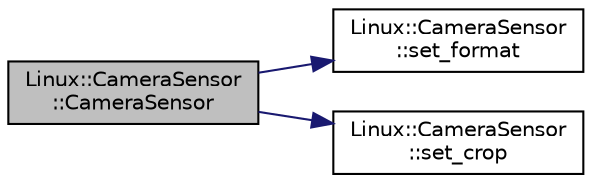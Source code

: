 digraph "Linux::CameraSensor::CameraSensor"
{
 // INTERACTIVE_SVG=YES
  edge [fontname="Helvetica",fontsize="10",labelfontname="Helvetica",labelfontsize="10"];
  node [fontname="Helvetica",fontsize="10",shape=record];
  rankdir="LR";
  Node1 [label="Linux::CameraSensor\l::CameraSensor",height=0.2,width=0.4,color="black", fillcolor="grey75", style="filled", fontcolor="black"];
  Node1 -> Node2 [color="midnightblue",fontsize="10",style="solid",fontname="Helvetica"];
  Node2 [label="Linux::CameraSensor\l::set_format",height=0.2,width=0.4,color="black", fillcolor="white", style="filled",URL="$classLinux_1_1CameraSensor.html#a20202ffba35a9f0f75c9e20aa07a15c9"];
  Node1 -> Node3 [color="midnightblue",fontsize="10",style="solid",fontname="Helvetica"];
  Node3 [label="Linux::CameraSensor\l::set_crop",height=0.2,width=0.4,color="black", fillcolor="white", style="filled",URL="$classLinux_1_1CameraSensor.html#a7e5bb0e00db2db122ea2069922f5e566"];
}
